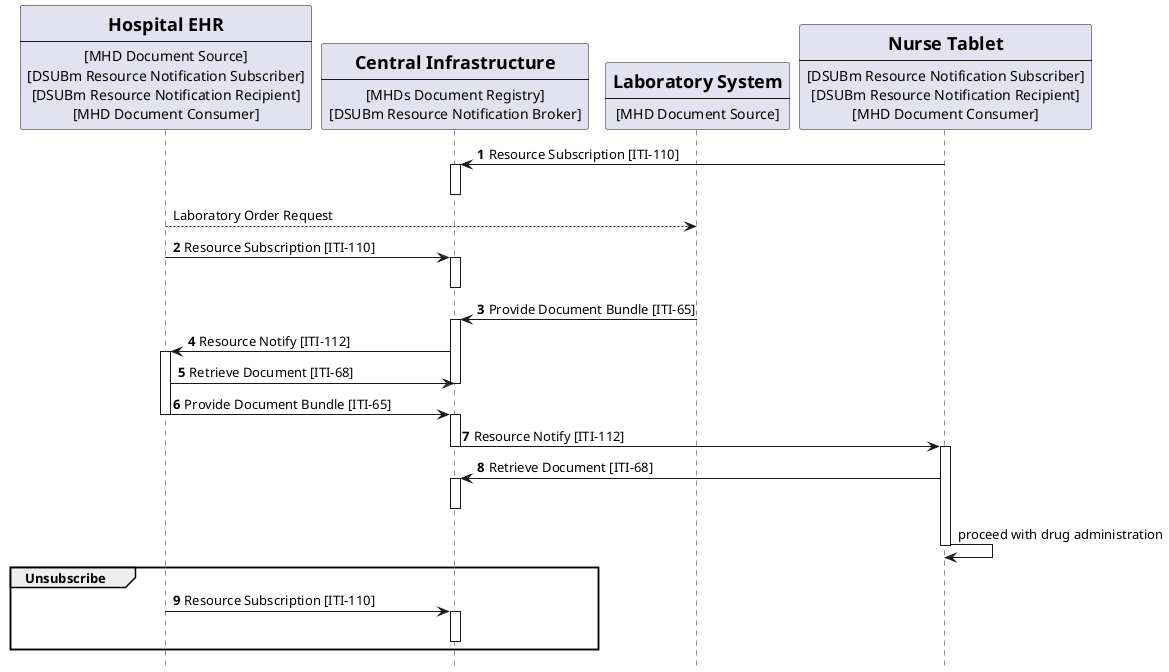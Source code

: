 @startuml
skinparam svgDimensionStyle false
hide footbox

/'title "Subscription with DSUBm on MHDs infrastructure: Laboratory Results and ePrescription"'/
participant HospitalEHR [
    =Hospital EHR
    ----
    [MHD Document Source]
    [DSUBm Resource Notification Subscriber]
    [DSUBm Resource Notification Recipient]
    [MHD Document Consumer]
] 

participant MHDsDocumentRegistry [
    =Central Infrastructure
    ----
    [MHDs Document Registry]
    [DSUBm Resource Notification Broker]
    ] 


participant LaboratorySystem [
    =Laboratory System
    ----
    [MHD Document Source]
] 

participant NurseTablet [
    =Nurse Tablet
    ----
    [DSUBm Resource Notification Subscriber]
    [DSUBm Resource Notification Recipient]
    [MHD Document Consumer]
] 
autonumber "<b>"
NurseTablet -> MHDsDocumentRegistry:   Resource Subscription [ITI-110]
activate MHDsDocumentRegistry
deactivate MHDsDocumentRegistry
autonumber stop
HospitalEHR --> LaboratorySystem:  Laboratory Order Request
autonumber 2 "<b>"
HospitalEHR -> MHDsDocumentRegistry:  Resource Subscription [ITI-110]
activate MHDsDocumentRegistry
deactivate MHDsDocumentRegistry




LaboratorySystem -> MHDsDocumentRegistry: Provide Document Bundle [ITI-65]
activate MHDsDocumentRegistry

MHDsDocumentRegistry -> HospitalEHR : Resource Notify [ITI-112]
activate HospitalEHR
HospitalEHR -> MHDsDocumentRegistry:  Retrieve Document [ITI-68]
deactivate MHDsDocumentRegistry
HospitalEHR -> MHDsDocumentRegistry: Provide Document Bundle [ITI-65]
deactivate HospitalEHR

activate MHDsDocumentRegistry
MHDsDocumentRegistry -> NurseTablet : Resource Notify [ITI-112]
deactivate MHDsDocumentRegistry
activate NurseTablet
NurseTablet -> MHDsDocumentRegistry: Retrieve Document [ITI-68]
activate MHDsDocumentRegistry
deactivate MHDsDocumentRegistry
autonumber stop
NurseTablet -> NurseTablet: proceed with drug administration
deactivate NurseTablet

autonumber 9 "<b>"
group Unsubscribe
  HospitalEHR ->MHDsDocumentRegistry: Resource Subscription [ITI-110]
  activate MHDsDocumentRegistry
  deactivate MHDsDocumentRegistry
  
end

@enduml